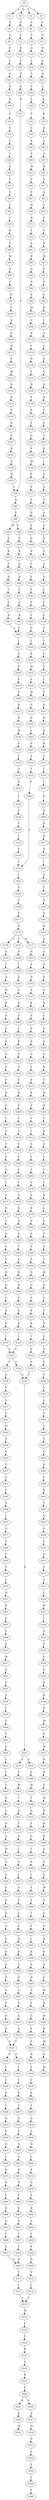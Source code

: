 strict digraph  {
	S0 -> S1 [ label = G ];
	S0 -> S2 [ label = E ];
	S0 -> S3 [ label = L ];
	S0 -> S4 [ label = D ];
	S1 -> S5 [ label = E ];
	S2 -> S6 [ label = G ];
	S3 -> S7 [ label = R ];
	S4 -> S8 [ label = R ];
	S5 -> S9 [ label = G ];
	S6 -> S10 [ label = V ];
	S7 -> S11 [ label = Q ];
	S8 -> S12 [ label = F ];
	S9 -> S13 [ label = F ];
	S10 -> S14 [ label = Q ];
	S11 -> S15 [ label = P ];
	S12 -> S16 [ label = N ];
	S13 -> S17 [ label = F ];
	S14 -> S18 [ label = L ];
	S15 -> S19 [ label = Q ];
	S16 -> S20 [ label = Y ];
	S17 -> S21 [ label = E ];
	S18 -> S22 [ label = E ];
	S19 -> S23 [ label = A ];
	S20 -> S24 [ label = N ];
	S21 -> S25 [ label = N ];
	S22 -> S26 [ label = V ];
	S23 -> S27 [ label = L ];
	S24 -> S28 [ label = A ];
	S25 -> S29 [ label = N ];
	S26 -> S30 [ label = L ];
	S27 -> S31 [ label = K ];
	S28 -> S32 [ label = R ];
	S29 -> S33 [ label = G ];
	S30 -> S34 [ label = F ];
	S31 -> S35 [ label = K ];
	S32 -> S36 [ label = Y ];
	S33 -> S37 [ label = V ];
	S34 -> S38 [ label = A ];
	S35 -> S39 [ label = H ];
	S36 -> S40 [ label = N ];
	S37 -> S41 [ label = T ];
	S38 -> S42 [ label = R ];
	S39 -> S43 [ label = V ];
	S40 -> S44 [ label = P ];
	S41 -> S45 [ label = L ];
	S42 -> S46 [ label = P ];
	S43 -> S47 [ label = G ];
	S44 -> S48 [ label = F ];
	S44 -> S49 [ label = M ];
	S45 -> S50 [ label = Q ];
	S46 -> S51 [ label = M ];
	S47 -> S52 [ label = H ];
	S48 -> S53 [ label = P ];
	S49 -> S54 [ label = P ];
	S50 -> S55 [ label = V ];
	S51 -> S56 [ label = P ];
	S52 -> S57 [ label = S ];
	S53 -> S58 [ label = K ];
	S54 -> S59 [ label = K ];
	S55 -> S60 [ label = Y ];
	S56 -> S61 [ label = P ];
	S57 -> S62 [ label = A ];
	S58 -> S63 [ label = P ];
	S59 -> S64 [ label = P ];
	S60 -> S65 [ label = F ];
	S61 -> S66 [ label = H ];
	S62 -> S67 [ label = T ];
	S63 -> S68 [ label = D ];
	S64 -> S69 [ label = D ];
	S65 -> S70 [ label = I ];
	S66 -> S71 [ label = H ];
	S67 -> S72 [ label = F ];
	S68 -> S73 [ label = L ];
	S69 -> S74 [ label = L ];
	S70 -> S75 [ label = K ];
	S71 -> S76 [ label = Y ];
	S72 -> S77 [ label = V ];
	S73 -> S78 [ label = P ];
	S74 -> S79 [ label = P ];
	S75 -> S80 [ label = P ];
	S76 -> S81 [ label = S ];
	S77 -> S82 [ label = K ];
	S78 -> S83 [ label = R ];
	S79 -> S84 [ label = R ];
	S80 -> S85 [ label = M ];
	S81 -> S86 [ label = R ];
	S82 -> S87 [ label = M ];
	S83 -> S88 [ label = Y ];
	S84 -> S88 [ label = Y ];
	S85 -> S89 [ label = P ];
	S86 -> S90 [ label = Q ];
	S87 -> S91 [ label = E ];
	S88 -> S92 [ label = I ];
	S89 -> S93 [ label = C ];
	S90 -> S94 [ label = H ];
	S91 -> S95 [ label = Q ];
	S92 -> S96 [ label = A ];
	S93 -> S97 [ label = H ];
	S94 -> S98 [ label = P ];
	S95 -> S99 [ label = E ];
	S96 -> S100 [ label = P ];
	S97 -> S101 [ label = Y ];
	S98 -> S102 [ label = M ];
	S99 -> S103 [ label = H ];
	S100 -> S104 [ label = E ];
	S101 -> S105 [ label = R ];
	S102 -> S106 [ label = G ];
	S103 -> S107 [ label = I ];
	S104 -> S108 [ label = G ];
	S105 -> S109 [ label = Q ];
	S106 -> S110 [ label = R ];
	S107 -> S111 [ label = A ];
	S108 -> S112 [ label = R ];
	S109 -> S113 [ label = N ];
	S110 -> S114 [ label = Y ];
	S111 -> S115 [ label = L ];
	S112 -> S116 [ label = K ];
	S113 -> S117 [ label = Y ];
	S114 -> S118 [ label = N ];
	S115 -> S119 [ label = S ];
	S116 -> S120 [ label = M ];
	S117 -> S121 [ label = M ];
	S118 -> S122 [ label = Y ];
	S119 -> S123 [ label = V ];
	S120 -> S124 [ label = A ];
	S121 -> S125 [ label = G ];
	S122 -> S126 [ label = N ];
	S123 -> S127 [ label = D ];
	S124 -> S128 [ label = L ];
	S125 -> S129 [ label = R ];
	S126 -> S130 [ label = P ];
	S127 -> S131 [ label = K ];
	S128 -> S132 [ label = G ];
	S129 -> S133 [ label = F ];
	S130 -> S134 [ label = R ];
	S131 -> S135 [ label = F ];
	S132 -> S136 [ label = N ];
	S133 -> S137 [ label = N ];
	S134 -> S138 [ label = Y ];
	S135 -> S139 [ label = A ];
	S136 -> S140 [ label = L ];
	S137 -> S141 [ label = Y ];
	S138 -> S142 [ label = G ];
	S139 -> S143 [ label = T ];
	S140 -> S144 [ label = E ];
	S141 -> S145 [ label = N ];
	S142 -> S146 [ label = P ];
	S143 -> S147 [ label = E ];
	S144 -> S148 [ label = V ];
	S145 -> S149 [ label = A ];
	S146 -> S150 [ label = M ];
	S147 -> S151 [ label = I ];
	S148 -> S152 [ label = T ];
	S149 -> S153 [ label = R ];
	S150 -> S154 [ label = P ];
	S151 -> S155 [ label = S ];
	S152 -> S156 [ label = P ];
	S153 -> S36 [ label = Y ];
	S154 -> S157 [ label = P ];
	S155 -> S158 [ label = Q ];
	S156 -> S159 [ label = T ];
	S157 -> S160 [ label = P ];
	S158 -> S161 [ label = V ];
	S159 -> S162 [ label = I ];
	S160 -> S163 [ label = D ];
	S161 -> S164 [ label = A ];
	S162 -> S165 [ label = S ];
	S163 -> S166 [ label = F ];
	S164 -> S167 [ label = A ];
	S165 -> S168 [ label = G ];
	S166 -> S169 [ label = H ];
	S167 -> S170 [ label = Q ];
	S168 -> S171 [ label = P ];
	S169 -> S172 [ label = R ];
	S170 -> S173 [ label = V ];
	S171 -> S174 [ label = N ];
	S172 -> S175 [ label = Y ];
	S173 -> S176 [ label = A ];
	S174 -> S177 [ label = N ];
	S174 -> S178 [ label = T ];
	S174 -> S179 [ label = S ];
	S175 -> S180 [ label = F ];
	S176 -> S181 [ label = Q ];
	S177 -> S182 [ label = N ];
	S178 -> S183 [ label = G ];
	S179 -> S184 [ label = N ];
	S180 -> S185 [ label = V ];
	S181 -> S186 [ label = L ];
	S182 -> S187 [ label = V ];
	S183 -> S188 [ label = L ];
	S184 -> S189 [ label = I ];
	S185 -> S190 [ label = P ];
	S186 -> S191 [ label = E ];
	S187 -> S192 [ label = N ];
	S188 -> S193 [ label = N ];
	S189 -> S194 [ label = D ];
	S190 -> S195 [ label = L ];
	S191 -> S196 [ label = E ];
	S192 -> S197 [ label = S ];
	S193 -> S198 [ label = H ];
	S194 -> S199 [ label = V ];
	S195 -> S200 [ label = G ];
	S196 -> S201 [ label = T ];
	S197 -> S202 [ label = K ];
	S198 -> S203 [ label = K ];
	S199 -> S204 [ label = K ];
	S200 -> S205 [ label = L ];
	S201 -> S206 [ label = T ];
	S202 -> S207 [ label = P ];
	S203 -> S208 [ label = P ];
	S204 -> S209 [ label = P ];
	S205 -> S210 [ label = K ];
	S206 -> S211 [ label = P ];
	S207 -> S212 [ label = P ];
	S208 -> S213 [ label = P ];
	S209 -> S214 [ label = S ];
	S210 -> S215 [ label = M ];
	S211 -> S216 [ label = Y ];
	S212 -> S217 [ label = K ];
	S213 -> S218 [ label = R ];
	S214 -> S219 [ label = R ];
	S215 -> S220 [ label = A ];
	S216 -> S221 [ label = I ];
	S217 -> S222 [ label = Q ];
	S218 -> S223 [ label = A ];
	S219 -> S224 [ label = P ];
	S220 -> S225 [ label = M ];
	S221 -> S226 [ label = E ];
	S222 -> S227 [ label = V ];
	S223 -> S228 [ label = P ];
	S224 -> S229 [ label = A ];
	S225 -> S230 [ label = G ];
	S226 -> S231 [ label = K ];
	S227 -> S232 [ label = P ];
	S228 -> S233 [ label = P ];
	S229 -> S234 [ label = P ];
	S230 -> S235 [ label = N ];
	S231 -> S236 [ label = H ];
	S232 -> S237 [ label = K ];
	S233 -> S238 [ label = R ];
	S234 -> S239 [ label = R ];
	S235 -> S240 [ label = L ];
	S236 -> S241 [ label = K ];
	S237 -> S242 [ label = P ];
	S238 -> S243 [ label = P ];
	S239 -> S244 [ label = P ];
	S240 -> S245 [ label = E ];
	S241 -> S246 [ label = K ];
	S242 -> S247 [ label = L ];
	S243 -> S248 [ label = L ];
	S244 -> S249 [ label = L ];
	S245 -> S250 [ label = V ];
	S246 -> S251 [ label = I ];
	S247 -> S252 [ label = T ];
	S248 -> S253 [ label = A ];
	S249 -> S254 [ label = V ];
	S250 -> S255 [ label = T ];
	S251 -> S256 [ label = I ];
	S252 -> S257 [ label = S ];
	S253 -> S258 [ label = T ];
	S254 -> S259 [ label = S ];
	S255 -> S260 [ label = P ];
	S256 -> S261 [ label = L ];
	S257 -> S262 [ label = E ];
	S258 -> S263 [ label = E ];
	S259 -> S264 [ label = E ];
	S260 -> S159 [ label = T ];
	S261 -> S265 [ label = Q ];
	S262 -> S266 [ label = T ];
	S263 -> S267 [ label = A ];
	S264 -> S268 [ label = E ];
	S265 -> S269 [ label = D ];
	S266 -> S270 [ label = L ];
	S267 -> S271 [ label = L ];
	S268 -> S272 [ label = L ];
	S269 -> S273 [ label = D ];
	S270 -> S274 [ label = A ];
	S271 -> S275 [ label = A ];
	S272 -> S276 [ label = A ];
	S273 -> S277 [ label = R ];
	S274 -> S278 [ label = K ];
	S275 -> S279 [ label = R ];
	S276 -> S280 [ label = R ];
	S277 -> S281 [ label = S ];
	S278 -> S282 [ label = S ];
	S279 -> S283 [ label = T ];
	S280 -> S284 [ label = A ];
	S281 -> S285 [ label = I ];
	S282 -> S286 [ label = A ];
	S283 -> S287 [ label = A ];
	S284 -> S288 [ label = A ];
	S285 -> S289 [ label = G ];
	S286 -> S290 [ label = V ];
	S287 -> S291 [ label = A ];
	S288 -> S292 [ label = T ];
	S289 -> S293 [ label = T ];
	S290 -> S294 [ label = A ];
	S291 -> S295 [ label = S ];
	S292 -> S296 [ label = S ];
	S293 -> S297 [ label = D ];
	S294 -> S298 [ label = Q ];
	S295 -> S299 [ label = H ];
	S296 -> S300 [ label = H ];
	S297 -> S301 [ label = V ];
	S298 -> S302 [ label = Q ];
	S299 -> S303 [ label = Q ];
	S300 -> S304 [ label = Q ];
	S301 -> S305 [ label = R ];
	S302 -> S306 [ label = A ];
	S303 -> S307 [ label = A ];
	S304 -> S308 [ label = A ];
	S305 -> S309 [ label = A ];
	S306 -> S310 [ label = K ];
	S307 -> S311 [ label = K ];
	S308 -> S312 [ label = K ];
	S309 -> S313 [ label = G ];
	S310 -> S314 [ label = K ];
	S311 -> S315 [ label = K ];
	S312 -> S316 [ label = K ];
	S313 -> S317 [ label = E ];
	S314 -> S318 [ label = I ];
	S315 -> S319 [ label = I ];
	S316 -> S320 [ label = I ];
	S317 -> S321 [ label = N ];
	S318 -> S322 [ label = S ];
	S319 -> S323 [ label = S ];
	S320 -> S323 [ label = S ];
	S321 -> S324 [ label = P ];
	S322 -> S325 [ label = S ];
	S323 -> S326 [ label = S ];
	S323 -> S327 [ label = T ];
	S324 -> S328 [ label = R ];
	S325 -> S329 [ label = G ];
	S326 -> S329 [ label = G ];
	S327 -> S330 [ label = G ];
	S328 -> S331 [ label = F ];
	S329 -> S332 [ label = E ];
	S330 -> S333 [ label = E ];
	S331 -> S334 [ label = F ];
	S332 -> S335 [ label = S ];
	S332 -> S336 [ label = A ];
	S333 -> S337 [ label = A ];
	S334 -> S338 [ label = Q ];
	S335 -> S339 [ label = E ];
	S336 -> S340 [ label = E ];
	S337 -> S341 [ label = E ];
	S338 -> S342 [ label = F ];
	S339 -> S343 [ label = W ];
	S340 -> S344 [ label = W ];
	S341 -> S345 [ label = W ];
	S342 -> S346 [ label = H ];
	S343 -> S347 [ label = T ];
	S344 -> S348 [ label = T ];
	S345 -> S349 [ label = V ];
	S346 -> S350 [ label = P ];
	S347 -> S351 [ label = Q ];
	S348 -> S352 [ label = Q ];
	S349 -> S353 [ label = Q ];
	S350 -> S354 [ label = M ];
	S351 -> S355 [ label = E ];
	S352 -> S356 [ label = E ];
	S353 -> S357 [ label = E ];
	S354 -> S358 [ label = N ];
	S355 -> S359 [ label = G ];
	S356 -> S360 [ label = G ];
	S357 -> S361 [ label = G ];
	S358 -> S362 [ label = P ];
	S359 -> S363 [ label = L ];
	S360 -> S364 [ label = L ];
	S361 -> S365 [ label = L ];
	S362 -> S366 [ label = R ];
	S363 -> S367 [ label = S ];
	S364 -> S368 [ label = A ];
	S365 -> S369 [ label = A ];
	S366 -> S370 [ label = A ];
	S367 -> S371 [ label = L ];
	S368 -> S372 [ label = L ];
	S369 -> S373 [ label = L ];
	S370 -> S374 [ label = L ];
	S371 -> S375 [ label = Q ];
	S372 -> S376 [ label = E ];
	S373 -> S377 [ label = Q ];
	S374 -> S378 [ label = Y ];
	S375 -> S379 [ label = V ];
	S376 -> S380 [ label = V ];
	S377 -> S381 [ label = V ];
	S378 -> S382 [ label = L ];
	S379 -> S383 [ label = S ];
	S380 -> S384 [ label = T ];
	S381 -> S385 [ label = T ];
	S382 -> S386 [ label = P ];
	S383 -> S387 [ label = F ];
	S384 -> S388 [ label = F ];
	S385 -> S389 [ label = F ];
	S386 -> S390 [ label = L ];
	S387 -> S391 [ label = M ];
	S388 -> S392 [ label = L ];
	S389 -> S393 [ label = I ];
	S390 -> S394 [ label = P ];
	S391 -> S395 [ label = K ];
	S392 -> S396 [ label = K ];
	S393 -> S397 [ label = H ];
	S394 -> S398 [ label = T ];
	S395 -> S399 [ label = A ];
	S396 -> S400 [ label = A ];
	S397 -> S401 [ label = R ];
	S398 -> S402 [ label = G ];
	S399 -> S403 [ label = H ];
	S400 -> S404 [ label = H ];
	S401 -> S405 [ label = S ];
	S402 -> S406 [ label = T ];
	S403 -> S407 [ label = A ];
	S404 -> S408 [ label = A ];
	S405 -> S409 [ label = S ];
	S406 -> S410 [ label = M ];
	S407 -> S411 [ label = P ];
	S408 -> S412 [ label = P ];
	S409 -> S413 [ label = E ];
	S410 -> S414 [ label = R ];
	S411 -> S415 [ label = G ];
	S412 -> S416 [ label = G ];
	S413 -> S417 [ label = W ];
	S414 -> S418 [ label = C ];
	S415 -> S419 [ label = R ];
	S416 -> S420 [ label = E ];
	S417 -> S421 [ label = G ];
	S418 -> S422 [ label = Y ];
	S419 -> S423 [ label = E ];
	S420 -> S424 [ label = E ];
	S421 -> S425 [ label = V ];
	S422 -> S426 [ label = S ];
	S423 -> S427 [ label = R ];
	S423 -> S428 [ label = S ];
	S424 -> S429 [ label = R ];
	S425 -> S430 [ label = S ];
	S426 -> S431 [ label = V ];
	S427 -> S432 [ label = L ];
	S428 -> S433 [ label = L ];
	S429 -> S434 [ label = V ];
	S430 -> S435 [ label = L ];
	S431 -> S436 [ label = E ];
	S432 -> S437 [ label = L ];
	S433 -> S438 [ label = L ];
	S434 -> S439 [ label = L ];
	S435 -> S440 [ label = C ];
	S436 -> S441 [ label = E ];
	S437 -> S442 [ label = K ];
	S438 -> S443 [ label = K ];
	S439 -> S444 [ label = K ];
	S440 -> S445 [ label = V ];
	S441 -> S446 [ label = E ];
	S442 -> S447 [ label = Y ];
	S443 -> S448 [ label = Y ];
	S444 -> S449 [ label = Y ];
	S445 -> S450 [ label = S ];
	S446 -> S451 [ label = Y ];
	S447 -> S452 [ label = Q ];
	S448 -> S453 [ label = Q ];
	S449 -> S454 [ label = Q ];
	S450 -> S455 [ label = L ];
	S451 -> S456 [ label = L ];
	S452 -> S457 [ label = P ];
	S453 -> S458 [ label = P ];
	S454 -> S459 [ label = A ];
	S455 -> S460 [ label = I ];
	S456 -> S461 [ label = S ];
	S457 -> S462 [ label = Q ];
	S458 -> S463 [ label = Q ];
	S459 -> S464 [ label = Q ];
	S460 -> S465 [ label = F ];
	S461 -> S466 [ label = L ];
	S462 -> S467 [ label = V ];
	S463 -> S468 [ label = I ];
	S464 -> S469 [ label = L ];
	S465 -> S470 [ label = S ];
	S466 -> S471 [ label = E ];
	S467 -> S472 [ label = R ];
	S468 -> S473 [ label = R ];
	S469 -> S474 [ label = K ];
	S470 -> S475 [ label = L ];
	S471 -> S476 [ label = E ];
	S472 -> S477 [ label = N ];
	S473 -> S478 [ label = N ];
	S474 -> S479 [ label = N ];
	S475 -> S480 [ label = D ];
	S476 -> S481 [ label = K ];
	S477 -> S482 [ label = F ];
	S478 -> S483 [ label = F ];
	S479 -> S484 [ label = Y ];
	S480 -> S485 [ label = A ];
	S481 -> S486 [ label = Y ];
	S482 -> S487 [ label = R ];
	S483 -> S488 [ label = R ];
	S484 -> S489 [ label = R ];
	S485 -> S490 [ label = W ];
	S486 -> S491 [ label = R ];
	S487 -> S492 [ label = A ];
	S488 -> S493 [ label = A ];
	S489 -> S494 [ label = A ];
	S490 -> S495 [ label = A ];
	S491 -> S496 [ label = Y ];
	S492 -> S497 [ label = L ];
	S493 -> S498 [ label = L ];
	S494 -> S499 [ label = L ];
	S495 -> S500 [ label = A ];
	S496 -> S501 [ label = Y ];
	S497 -> S502 [ label = E ];
	S498 -> S503 [ label = E ];
	S499 -> S504 [ label = E ];
	S500 -> S505 [ label = P ];
	S501 -> S506 [ label = V ];
	S502 -> S507 [ label = N ];
	S503 -> S507 [ label = N ];
	S504 -> S508 [ label = N ];
	S505 -> S509 [ label = S ];
	S506 -> S510 [ label = E ];
	S507 -> S511 [ label = V ];
	S508 -> S512 [ label = V ];
	S509 -> S513 [ label = S ];
	S510 -> S514 [ label = Q ];
	S511 -> S515 [ label = L ];
	S512 -> S516 [ label = L ];
	S513 -> S517 [ label = G ];
	S514 -> S518 [ label = E ];
	S515 -> S519 [ label = C ];
	S516 -> S519 [ label = C ];
	S517 -> S520 [ label = V ];
	S518 -> S521 [ label = Y ];
	S519 -> S522 [ label = M ];
	S520 -> S523 [ label = K ];
	S521 -> S524 [ label = L ];
	S522 -> S525 [ label = P ];
	S523 -> S526 [ label = A ];
	S524 -> S527 [ label = R ];
	S525 -> S528 [ label = T ];
	S526 -> S529 [ label = H ];
	S527 -> S530 [ label = I ];
	S528 -> S531 [ label = K ];
	S529 -> S532 [ label = A ];
	S530 -> S533 [ label = D ];
	S531 -> S534 [ label = E ];
	S532 -> S535 [ label = P ];
	S533 -> S536 [ label = E ];
	S534 -> S537 [ label = K ];
	S535 -> S538 [ label = G ];
	S536 -> S539 [ label = E ];
	S537 -> S540 [ label = P ];
	S538 -> S541 [ label = R ];
	S539 -> S542 [ label = E ];
	S540 -> S543 [ label = K ];
	S540 -> S544 [ label = N ];
	S541 -> S423 [ label = E ];
	S542 -> S545 [ label = R ];
	S543 -> S546 [ label = A ];
	S544 -> S547 [ label = A ];
	S545 -> S548 [ label = K ];
	S546 -> S549 [ label = M ];
	S547 -> S550 [ label = M ];
	S548 -> S551 [ label = R ];
	S550 -> S552 [ label = N ];
	S551 -> S553 [ label = M ];
	S552 -> S554 [ label = E ];
	S553 -> S555 [ label = E ];
	S554 -> S556 [ label = E ];
	S555 -> S557 [ label = M ];
	S556 -> S558 [ label = L ];
	S557 -> S559 [ label = H ];
	S558 -> S560 [ label = S ];
	S559 -> S561 [ label = W ];
	S561 -> S562 [ label = E ];
	S562 -> S563 [ label = M ];
	S563 -> S564 [ label = R ];
	S564 -> S565 [ label = K ];
	S565 -> S566 [ label = K ];
	S566 -> S567 [ label = Q ];
	S567 -> S568 [ label = E ];
	S568 -> S569 [ label = E ];
	S569 -> S570 [ label = M ];
	S570 -> S571 [ label = V ];
	S571 -> S572 [ label = A ];
	S572 -> S573 [ label = E ];
	S573 -> S574 [ label = K ];
	S574 -> S575 [ label = K ];
	S575 -> S576 [ label = A ];
	S576 -> S577 [ label = E ];
	S577 -> S578 [ label = M ];
	S578 -> S579 [ label = K ];
	S579 -> S580 [ label = M ];
	S580 -> S581 [ label = K ];
	S581 -> S582 [ label = M ];
	S582 -> S583 [ label = K ];
	S583 -> S584 [ label = M ];
}
